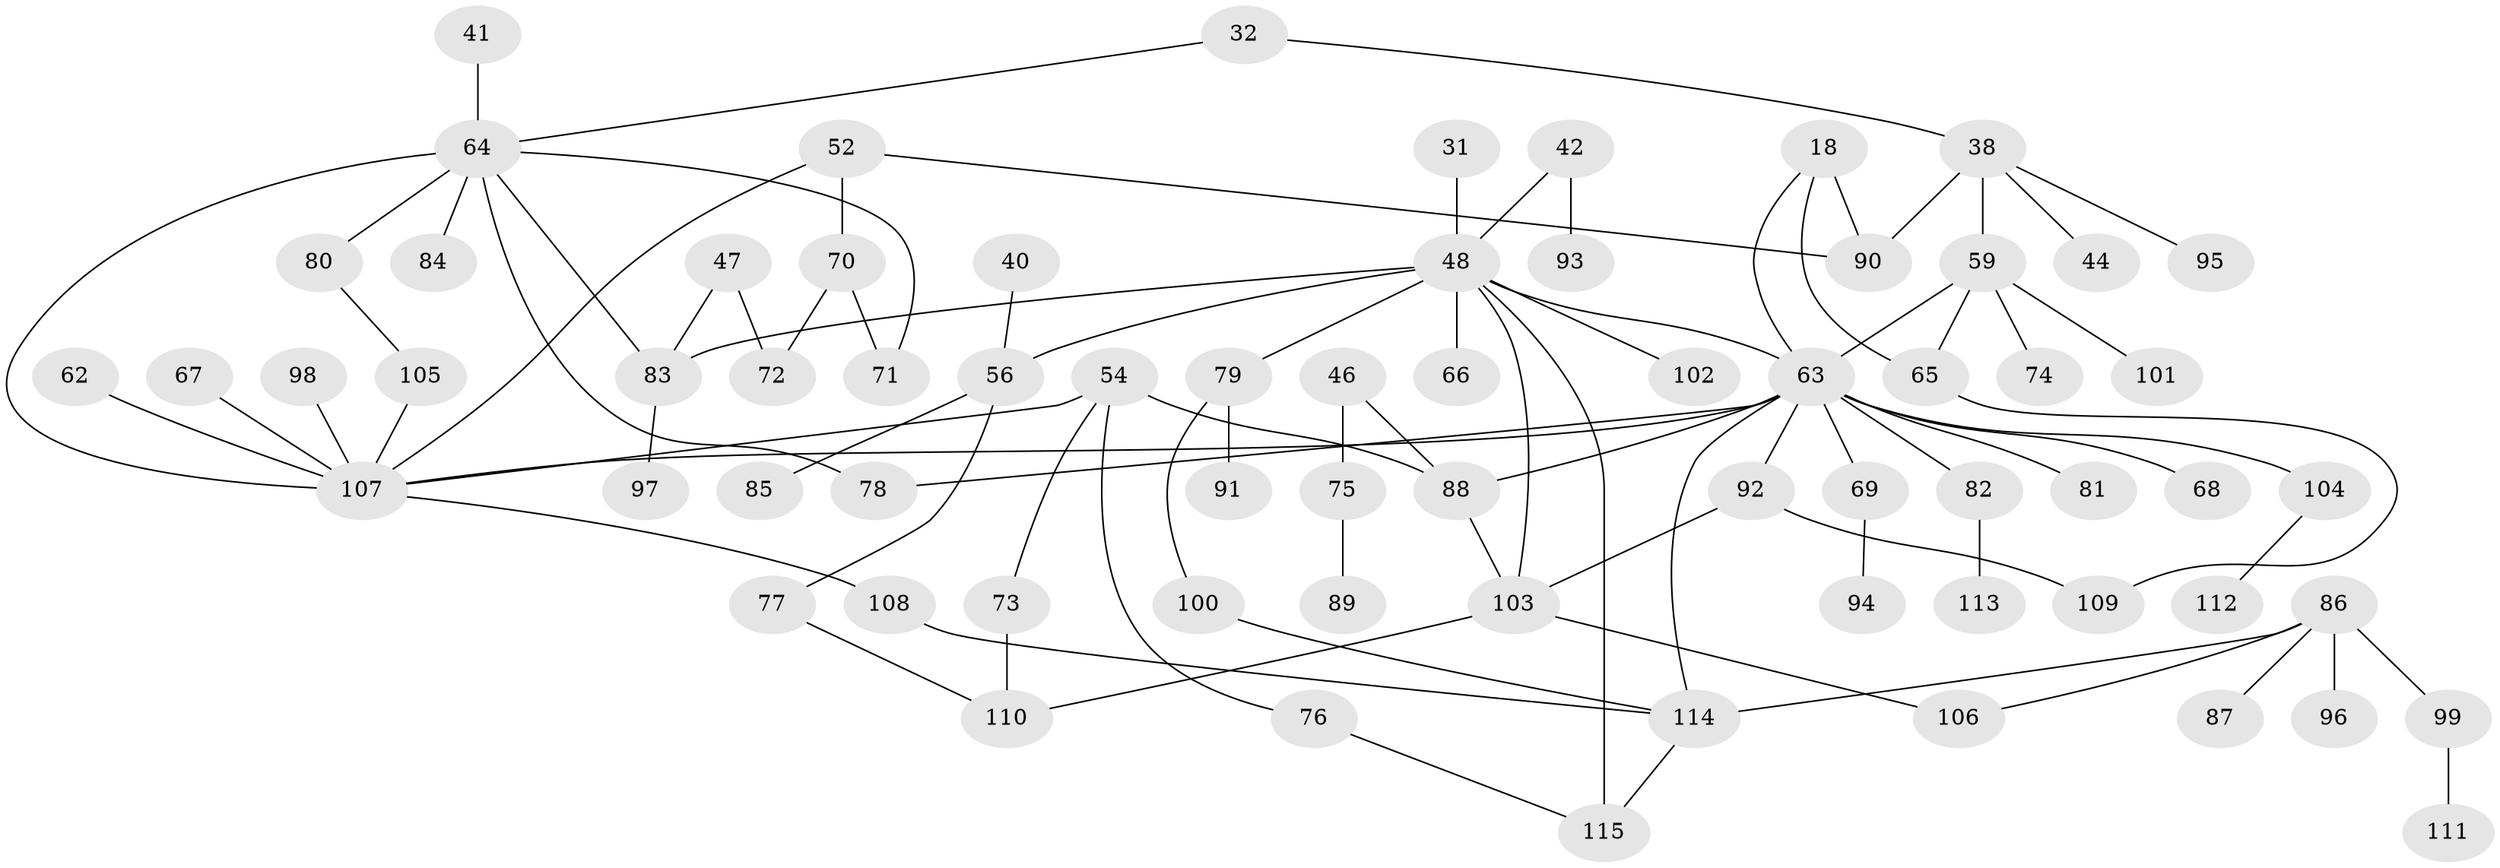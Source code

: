 // original degree distribution, {5: 0.043478260869565216, 3: 0.24347826086956523, 6: 0.017391304347826087, 4: 0.08695652173913043, 9: 0.008695652173913044, 2: 0.30434782608695654, 1: 0.2956521739130435}
// Generated by graph-tools (version 1.1) at 2025/45/03/04/25 21:45:08]
// undirected, 69 vertices, 88 edges
graph export_dot {
graph [start="1"]
  node [color=gray90,style=filled];
  18;
  31;
  32;
  38 [super="+33"];
  40;
  41;
  42;
  44;
  46;
  47;
  48 [super="+11+34"];
  52;
  54 [super="+25+22+29"];
  56 [super="+37"];
  59;
  62;
  63 [super="+13+45+16+55"];
  64 [super="+30"];
  65 [super="+49+27"];
  66;
  67;
  68;
  69;
  70;
  71;
  72;
  73;
  74;
  75;
  76;
  77;
  78;
  79;
  80;
  81;
  82;
  83 [super="+17+43+21"];
  84;
  85;
  86;
  87;
  88 [super="+14"];
  89;
  90 [super="+26"];
  91;
  92;
  93;
  94;
  95;
  96;
  97;
  98;
  99;
  100;
  101;
  102;
  103 [super="+50+53"];
  104 [super="+60"];
  105 [super="+9+57"];
  106;
  107 [super="+2+28+24+51"];
  108 [super="+61"];
  109;
  110;
  111;
  112;
  113;
  114 [super="+23"];
  115;
  18 -- 90 [weight=2];
  18 -- 63;
  18 -- 65;
  31 -- 48;
  32 -- 38;
  32 -- 64;
  38 -- 95;
  38 -- 90;
  38 -- 59;
  38 -- 44;
  40 -- 56;
  41 -- 64;
  42 -- 93;
  42 -- 48;
  46 -- 75;
  46 -- 88;
  47 -- 72;
  47 -- 83;
  48 -- 115;
  48 -- 56 [weight=2];
  48 -- 83;
  48 -- 66;
  48 -- 102;
  48 -- 63;
  48 -- 79;
  48 -- 103;
  52 -- 70;
  52 -- 90;
  52 -- 107;
  54 -- 76;
  54 -- 88;
  54 -- 73;
  54 -- 107;
  56 -- 77;
  56 -- 85;
  59 -- 65;
  59 -- 74;
  59 -- 101;
  59 -- 63;
  62 -- 107;
  63 -- 69;
  63 -- 82;
  63 -- 68;
  63 -- 107;
  63 -- 88;
  63 -- 81;
  63 -- 92;
  63 -- 114;
  63 -- 78;
  63 -- 104;
  64 -- 78;
  64 -- 84;
  64 -- 71;
  64 -- 80;
  64 -- 83;
  64 -- 107 [weight=2];
  65 -- 109;
  67 -- 107;
  69 -- 94;
  70 -- 71;
  70 -- 72;
  73 -- 110;
  75 -- 89;
  76 -- 115;
  77 -- 110;
  79 -- 91;
  79 -- 100;
  80 -- 105;
  82 -- 113;
  83 -- 97;
  86 -- 87;
  86 -- 96;
  86 -- 99;
  86 -- 106;
  86 -- 114;
  88 -- 103;
  92 -- 109;
  92 -- 103;
  98 -- 107;
  99 -- 111;
  100 -- 114;
  103 -- 106;
  103 -- 110;
  104 -- 112;
  105 -- 107;
  107 -- 108;
  108 -- 114;
  114 -- 115;
}

